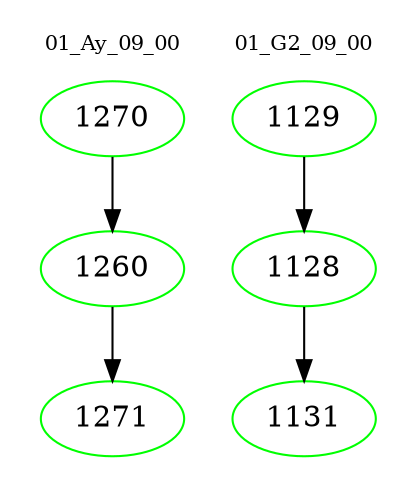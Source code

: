 digraph{
subgraph cluster_0 {
color = white
label = "01_Ay_09_00";
fontsize=10;
T0_1270 [label="1270", color="green"]
T0_1270 -> T0_1260 [color="black"]
T0_1260 [label="1260", color="green"]
T0_1260 -> T0_1271 [color="black"]
T0_1271 [label="1271", color="green"]
}
subgraph cluster_1 {
color = white
label = "01_G2_09_00";
fontsize=10;
T1_1129 [label="1129", color="green"]
T1_1129 -> T1_1128 [color="black"]
T1_1128 [label="1128", color="green"]
T1_1128 -> T1_1131 [color="black"]
T1_1131 [label="1131", color="green"]
}
}
